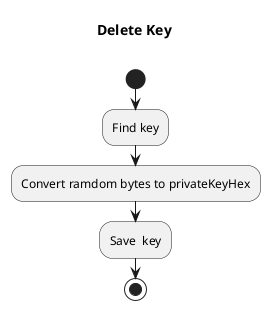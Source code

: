 @startuml deleteKey

title  Delete Key\n

start
:Find key;
:Convert ramdom bytes to privateKeyHex;
:Save  key;
stop

@enduml